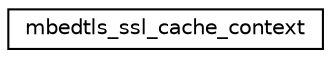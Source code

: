 digraph "Graphical Class Hierarchy"
{
 // LATEX_PDF_SIZE
  edge [fontname="Helvetica",fontsize="10",labelfontname="Helvetica",labelfontsize="10"];
  node [fontname="Helvetica",fontsize="10",shape=record];
  rankdir="LR";
  Node0 [label="mbedtls_ssl_cache_context",height=0.2,width=0.4,color="black", fillcolor="white", style="filled",URL="$d4/ddb/structmbedtls__ssl__cache__context.html",tooltip="Cache context."];
}
